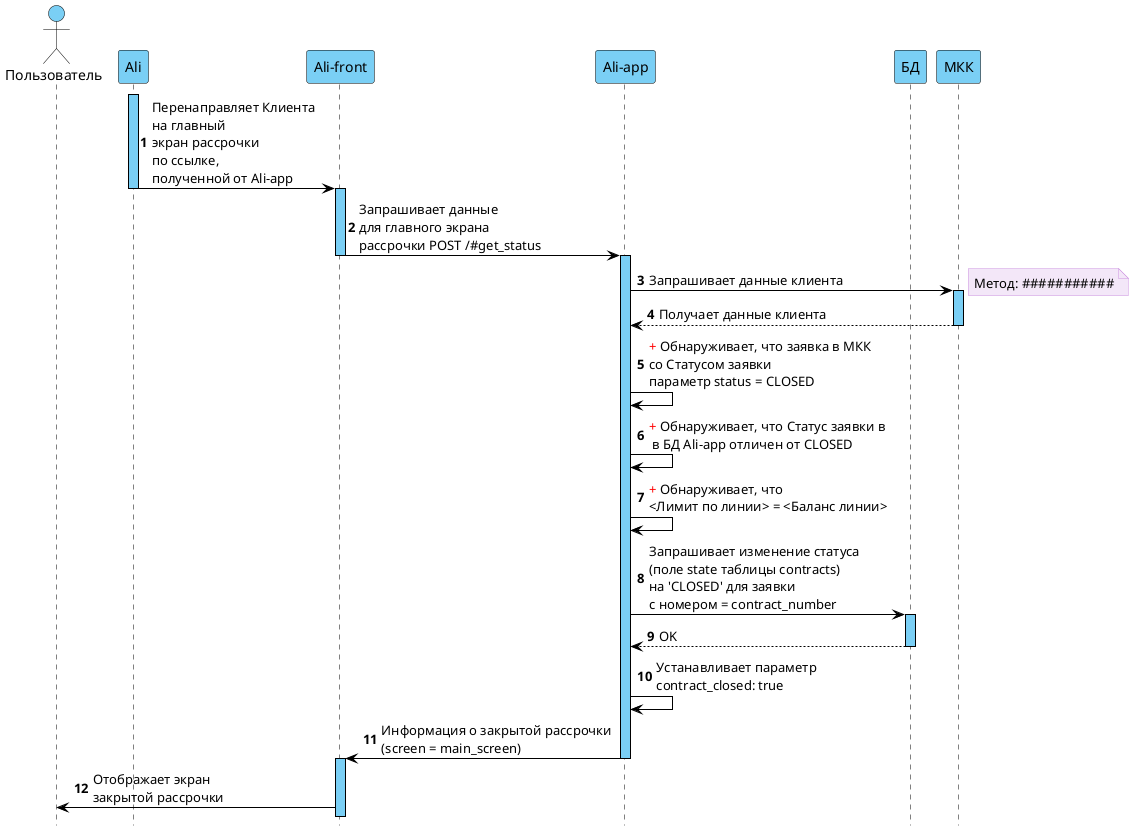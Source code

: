 @startuml
hide footbox

skinparam {
    EntityBackgroundColor #7acff5
    EntityBorderColor #000
    ParticipantBackgroundColor #7acff5
    ParticipantBorderColor #000
    ActorBackgroundColor #7acff5
    ActorBorderColor #000
    BoundaryBackgroundColor #7acff5
    BoundaryBorderColor #000
    DatabaseBackgroundColor #7acff5
    DatabaseBorderColor #000

    SequenceLifeLineBackgroundColor #7acff5
    SequenceLifeLineBorderColor #000

	BackgroundColor #00

    NoteBackgroundColor #f3e7f8
    NoteBorderColor #cc93e1
    NoteRoundCorner 20
    ArrowColor #000

    SequenceGroupBorderThickness 1
    Shadowing false
}
autonumber

actor user as "Пользователь"
participant ali as "Ali"
participant fr as "Ali-front"
participant app as "Ali-app"
participant db as "БД"
participant mkk as "МКК"

activate ali

ali -> fr: Перенаправляет Клиента \nна главный \nэкран рассрочки\nпо ссылке, \nполученной от Ali-app
deactivate ali
activate fr
fr -> app: Запрашивает данные \nдля главного экрана \nрассрочки POST /#get_status
deactivate fr
activate app
app -> mkk: Запрашивает данные клиента
note right
Метод: ###########
end note
activate mkk
mkk --> app: Получает данные клиента
deactivate mkk

app -> app: <font color=red>+</font> Обнаруживает, что заявка в МКК \nсо Статусом заявки \nпараметр status = CLOSED
app -> app: <font color=red>+</font> Обнаруживает, что Cтатус заявки в \n в БД Ali-app отличен от CLOSED
app -> app: <font color=red>+</font> Обнаруживает, что \n<Лимит по линии> = <Баланс линии>
app -> db: Запрашивает изменение статуса \n(поле state таблицы contracts) \nна 'CLOSED' для заявки \nс номером = contract_number
activate db
db --> app: OK

deactivate db
app -> app: Устанавливает параметр \ncontract_closed: true
app -> fr: Информация о закрытой рассрочки  \n(screen = main_screen)
deactivate app
activate fr

fr -> user: Отображает экран \nзакрытой рассрочки


@enduml

